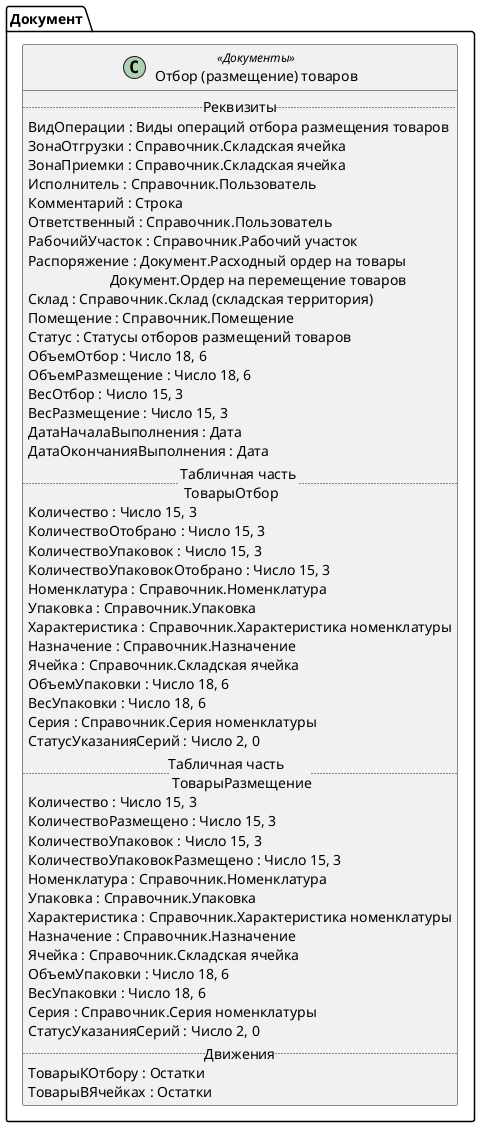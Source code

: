 ﻿@startuml ОтборРазмещениеТоваров
'!include templates.wsd
'..\include templates.wsd
class Документ.ОтборРазмещениеТоваров as "Отбор (размещение) товаров" <<Документы>>
{
..Реквизиты..
ВидОперации : Виды операций отбора размещения товаров
ЗонаОтгрузки : Справочник.Складская ячейка
ЗонаПриемки : Справочник.Складская ячейка
Исполнитель : Справочник.Пользователь
Комментарий : Строка
Ответственный : Справочник.Пользователь
РабочийУчасток : Справочник.Рабочий участок
Распоряжение : Документ.Расходный ордер на товары\rДокумент.Ордер на перемещение товаров
Склад : Справочник.Склад (складская территория)
Помещение : Справочник.Помещение
Статус : Статусы отборов размещений товаров
ОбъемОтбор : Число 18, 6
ОбъемРазмещение : Число 18, 6
ВесОтбор : Число 15, 3
ВесРазмещение : Число 15, 3
ДатаНачалаВыполнения : Дата
ДатаОкончанияВыполнения : Дата
..Табличная часть \n ТоварыОтбор..
Количество : Число 15, 3
КоличествоОтобрано : Число 15, 3
КоличествоУпаковок : Число 15, 3
КоличествоУпаковокОтобрано : Число 15, 3
Номенклатура : Справочник.Номенклатура
Упаковка : Справочник.Упаковка
Характеристика : Справочник.Характеристика номенклатуры
Назначение : Справочник.Назначение
Ячейка : Справочник.Складская ячейка
ОбъемУпаковки : Число 18, 6
ВесУпаковки : Число 18, 6
Серия : Справочник.Серия номенклатуры
СтатусУказанияСерий : Число 2, 0
..Табличная часть \n ТоварыРазмещение..
Количество : Число 15, 3
КоличествоРазмещено : Число 15, 3
КоличествоУпаковок : Число 15, 3
КоличествоУпаковокРазмещено : Число 15, 3
Номенклатура : Справочник.Номенклатура
Упаковка : Справочник.Упаковка
Характеристика : Справочник.Характеристика номенклатуры
Назначение : Справочник.Назначение
Ячейка : Справочник.Складская ячейка
ОбъемУпаковки : Число 18, 6
ВесУпаковки : Число 18, 6
Серия : Справочник.Серия номенклатуры
СтатусУказанияСерий : Число 2, 0
..Движения..
ТоварыКОтбору : Остатки
ТоварыВЯчейках : Остатки
}
@enduml
